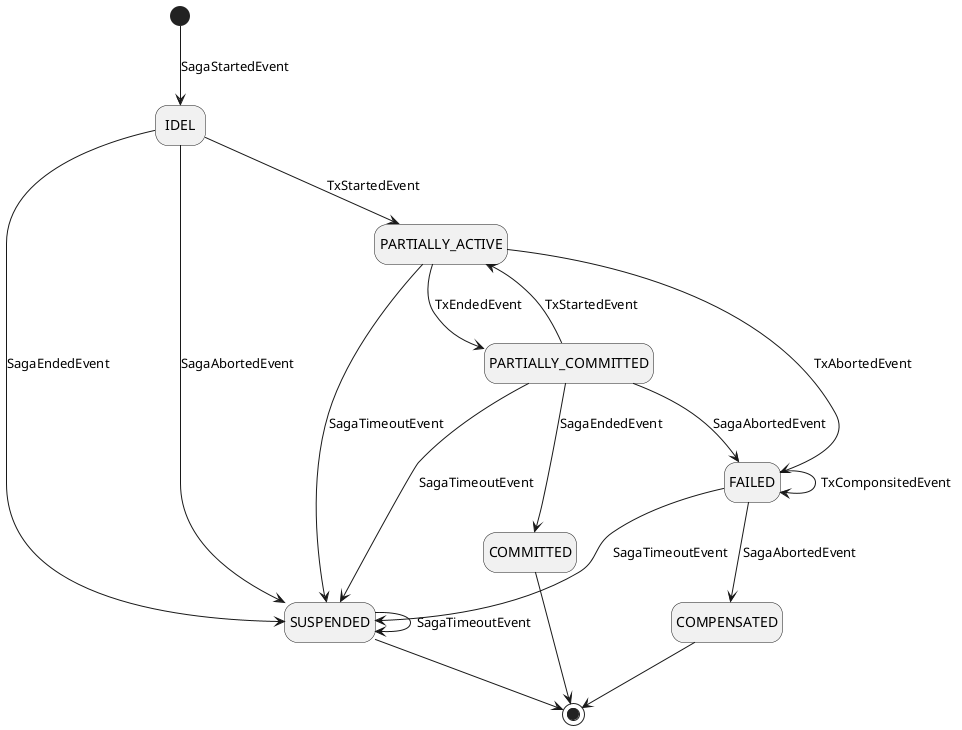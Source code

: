 @startuml
hide empty description

[*] --> IDEL : SagaStartedEvent

IDEL --> PARTIALLY_ACTIVE : TxStartedEvent

IDEL --> SUSPENDED : SagaEndedEvent

IDEL --> SUSPENDED : SagaAbortedEvent

PARTIALLY_COMMITTED --> COMMITTED : SagaEndedEvent

PARTIALLY_COMMITTED --> PARTIALLY_ACTIVE : TxStartedEvent

PARTIALLY_COMMITTED --> FAILED : SagaAbortedEvent

PARTIALLY_COMMITTED --> SUSPENDED : SagaTimeoutEvent

PARTIALLY_ACTIVE --> PARTIALLY_COMMITTED : TxEndedEvent

PARTIALLY_ACTIVE --> FAILED : TxAbortedEvent

PARTIALLY_ACTIVE --> SUSPENDED : SagaTimeoutEvent

SUSPENDED --> SUSPENDED : SagaTimeoutEvent

FAILED --> COMPENSATED : SagaAbortedEvent

FAILED --> SUSPENDED : SagaTimeoutEvent

FAILED --> FAILED : TxComponsitedEvent

COMPENSATED --> [*]

COMMITTED --> [*]

SUSPENDED --> [*]

@enduml
